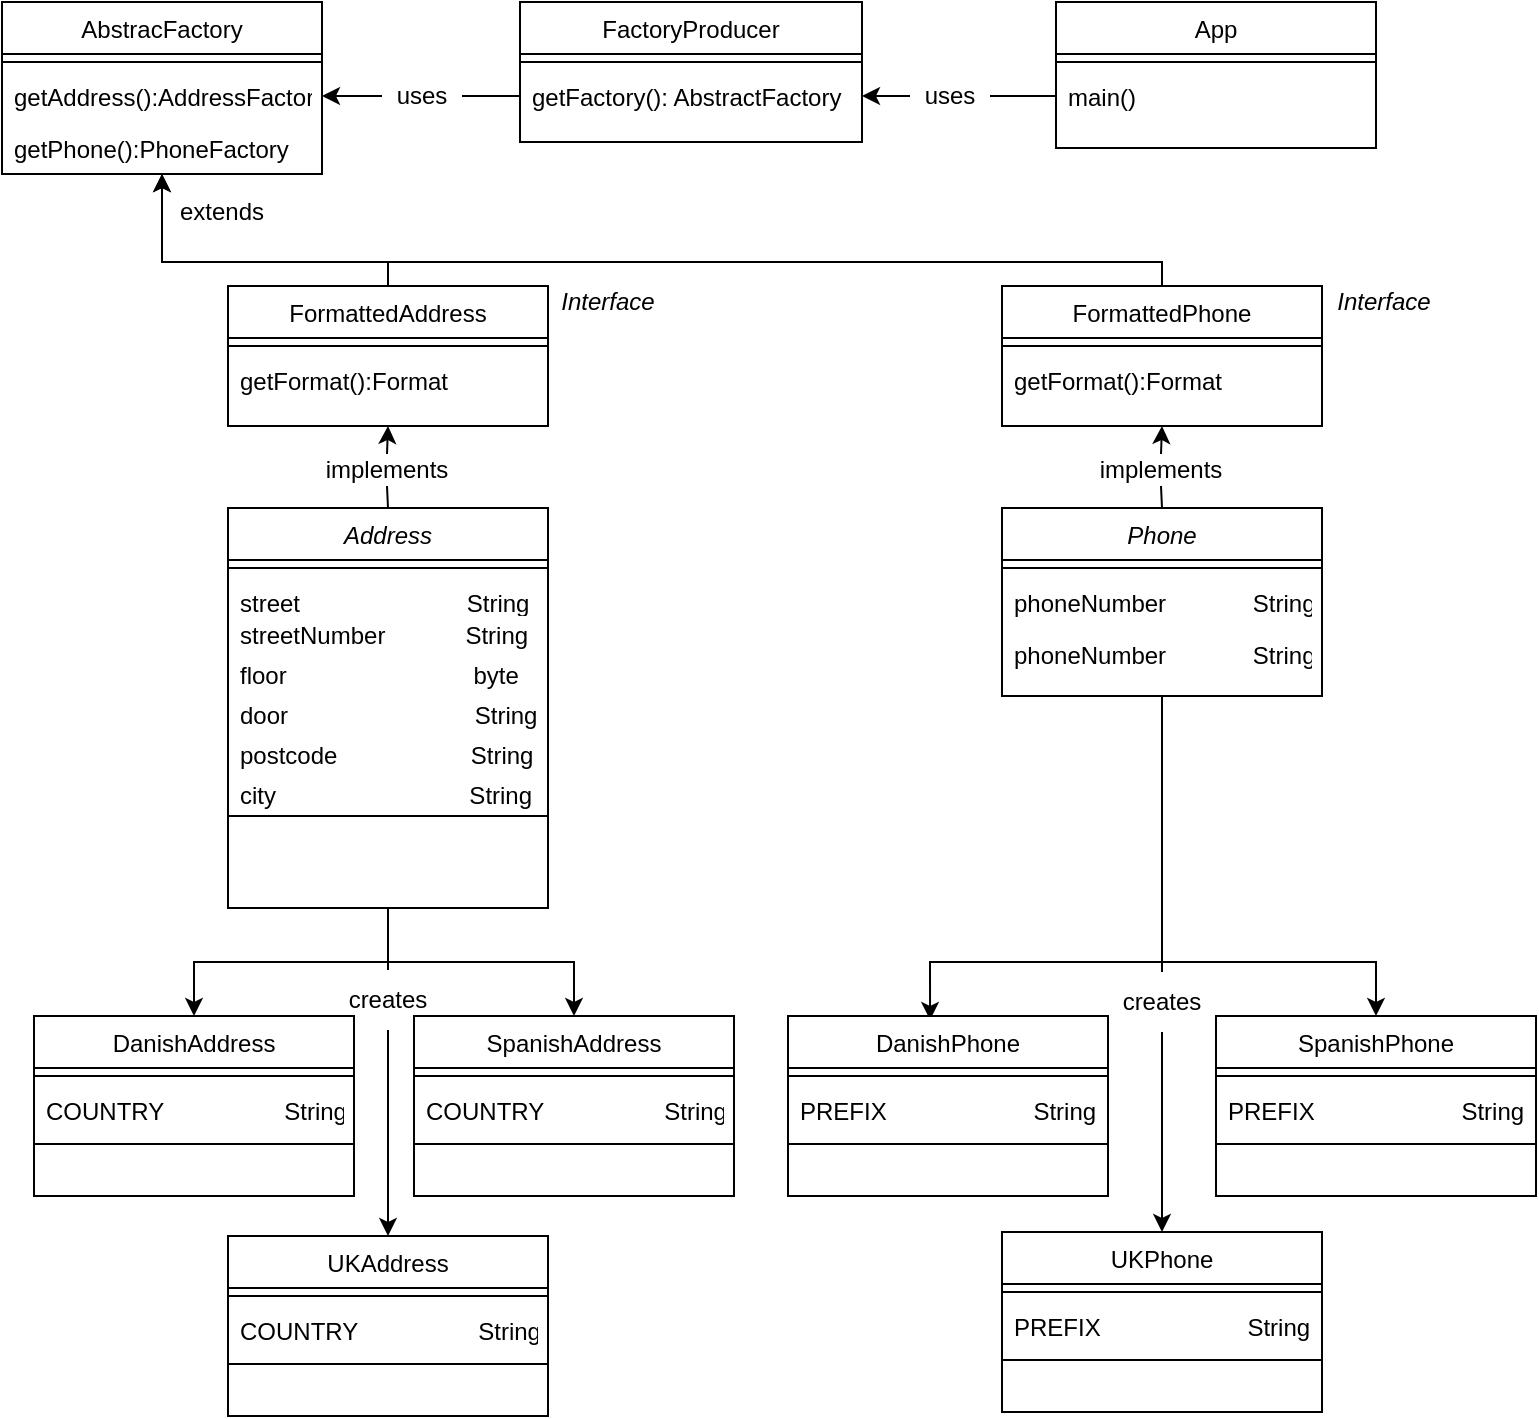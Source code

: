 <mxfile version="20.8.16" type="github">
  <diagram id="C5RBs43oDa-KdzZeNtuy" name="Page-1">
    <mxGraphModel dx="1290" dy="558" grid="1" gridSize="10" guides="1" tooltips="1" connect="1" arrows="1" fold="1" page="1" pageScale="1" pageWidth="827" pageHeight="1169" math="0" shadow="0">
      <root>
        <mxCell id="WIyWlLk6GJQsqaUBKTNV-0" />
        <mxCell id="WIyWlLk6GJQsqaUBKTNV-1" parent="WIyWlLk6GJQsqaUBKTNV-0" />
        <mxCell id="VVdbCTvKFLDNItmU_3aM-0" style="edgeStyle=orthogonalEdgeStyle;rounded=0;orthogonalLoop=1;jettySize=auto;html=1;exitX=0.5;exitY=0;exitDx=0;exitDy=0;entryX=0.5;entryY=1;entryDx=0;entryDy=0;startArrow=none;" edge="1" parent="WIyWlLk6GJQsqaUBKTNV-1" source="N0Rr1833bAhoFShl_62G-178" target="N0Rr1833bAhoFShl_62G-128">
          <mxGeometry relative="1" as="geometry" />
        </mxCell>
        <mxCell id="VVdbCTvKFLDNItmU_3aM-15" style="edgeStyle=orthogonalEdgeStyle;rounded=0;orthogonalLoop=1;jettySize=auto;html=1;exitX=0.5;exitY=1;exitDx=0;exitDy=0;entryX=0.5;entryY=0;entryDx=0;entryDy=0;" edge="1" parent="WIyWlLk6GJQsqaUBKTNV-1" source="zkfFHV4jXpPFQw0GAbJ--0" target="N0Rr1833bAhoFShl_62G-11">
          <mxGeometry relative="1" as="geometry" />
        </mxCell>
        <mxCell id="VVdbCTvKFLDNItmU_3aM-16" style="edgeStyle=orthogonalEdgeStyle;rounded=0;orthogonalLoop=1;jettySize=auto;html=1;exitX=0.5;exitY=1;exitDx=0;exitDy=0;entryX=0.5;entryY=0;entryDx=0;entryDy=0;startArrow=none;" edge="1" parent="WIyWlLk6GJQsqaUBKTNV-1" source="VVdbCTvKFLDNItmU_3aM-19" target="N0Rr1833bAhoFShl_62G-14">
          <mxGeometry relative="1" as="geometry" />
        </mxCell>
        <mxCell id="VVdbCTvKFLDNItmU_3aM-18" style="edgeStyle=orthogonalEdgeStyle;rounded=0;orthogonalLoop=1;jettySize=auto;html=1;exitX=0.5;exitY=1;exitDx=0;exitDy=0;entryX=0.5;entryY=0;entryDx=0;entryDy=0;" edge="1" parent="WIyWlLk6GJQsqaUBKTNV-1" source="zkfFHV4jXpPFQw0GAbJ--0" target="zkfFHV4jXpPFQw0GAbJ--6">
          <mxGeometry relative="1" as="geometry" />
        </mxCell>
        <mxCell id="zkfFHV4jXpPFQw0GAbJ--0" value="Address" style="swimlane;fontStyle=2;align=center;verticalAlign=top;childLayout=stackLayout;horizontal=1;startSize=26;horizontalStack=0;resizeParent=1;resizeLast=0;collapsible=1;marginBottom=0;rounded=0;shadow=0;strokeWidth=1;" parent="WIyWlLk6GJQsqaUBKTNV-1" vertex="1">
          <mxGeometry x="133" y="483" width="160" height="200" as="geometry">
            <mxRectangle x="230" y="140" width="160" height="26" as="alternateBounds" />
          </mxGeometry>
        </mxCell>
        <mxCell id="zkfFHV4jXpPFQw0GAbJ--4" value="" style="line;html=1;strokeWidth=1;align=left;verticalAlign=middle;spacingTop=-1;spacingLeft=3;spacingRight=3;rotatable=0;labelPosition=right;points=[];portConstraint=eastwest;" parent="zkfFHV4jXpPFQw0GAbJ--0" vertex="1">
          <mxGeometry y="26" width="160" height="8" as="geometry" />
        </mxCell>
        <mxCell id="N0Rr1833bAhoFShl_62G-4" value="street                         String" style="text;align=left;verticalAlign=top;spacingLeft=4;spacingRight=4;overflow=hidden;rotatable=0;points=[[0,0.5],[1,0.5]];portConstraint=eastwest;" parent="zkfFHV4jXpPFQw0GAbJ--0" vertex="1">
          <mxGeometry y="34" width="160" height="16" as="geometry" />
        </mxCell>
        <mxCell id="N0Rr1833bAhoFShl_62G-5" value="streetNumber            String" style="text;align=left;verticalAlign=top;spacingLeft=4;spacingRight=4;overflow=hidden;rotatable=0;points=[[0,0.5],[1,0.5]];portConstraint=eastwest;rounded=0;shadow=0;html=0;" parent="zkfFHV4jXpPFQw0GAbJ--0" vertex="1">
          <mxGeometry y="50" width="160" height="20" as="geometry" />
        </mxCell>
        <mxCell id="N0Rr1833bAhoFShl_62G-6" value="floor                            byte" style="text;align=left;verticalAlign=top;spacingLeft=4;spacingRight=4;overflow=hidden;rotatable=0;points=[[0,0.5],[1,0.5]];portConstraint=eastwest;rounded=0;shadow=0;html=0;" parent="zkfFHV4jXpPFQw0GAbJ--0" vertex="1">
          <mxGeometry y="70" width="160" height="20" as="geometry" />
        </mxCell>
        <mxCell id="N0Rr1833bAhoFShl_62G-7" value="door                            String" style="text;align=left;verticalAlign=top;spacingLeft=4;spacingRight=4;overflow=hidden;rotatable=0;points=[[0,0.5],[1,0.5]];portConstraint=eastwest;rounded=0;shadow=0;html=0;" parent="zkfFHV4jXpPFQw0GAbJ--0" vertex="1">
          <mxGeometry y="90" width="160" height="20" as="geometry" />
        </mxCell>
        <mxCell id="N0Rr1833bAhoFShl_62G-8" value="postcode                    String" style="text;align=left;verticalAlign=top;spacingLeft=4;spacingRight=4;overflow=hidden;rotatable=0;points=[[0,0.5],[1,0.5]];portConstraint=eastwest;rounded=0;shadow=0;html=0;" parent="zkfFHV4jXpPFQw0GAbJ--0" vertex="1">
          <mxGeometry y="110" width="160" height="20" as="geometry" />
        </mxCell>
        <mxCell id="N0Rr1833bAhoFShl_62G-3" value="city                             String" style="text;align=left;verticalAlign=top;spacingLeft=4;spacingRight=4;overflow=hidden;rotatable=0;points=[[0,0.5],[1,0.5]];portConstraint=eastwest;rounded=0;shadow=0;html=0;" parent="zkfFHV4jXpPFQw0GAbJ--0" vertex="1">
          <mxGeometry y="130" width="160" height="20" as="geometry" />
        </mxCell>
        <mxCell id="N0Rr1833bAhoFShl_62G-144" value="" style="line;strokeWidth=1;fillColor=none;align=left;verticalAlign=middle;spacingTop=-1;spacingLeft=3;spacingRight=3;rotatable=0;labelPosition=right;points=[];portConstraint=eastwest;strokeColor=inherit;rounded=0;shadow=0;fontFamily=Helvetica;fontSize=12;fontColor=default;startSize=26;" parent="zkfFHV4jXpPFQw0GAbJ--0" vertex="1">
          <mxGeometry y="150" width="160" height="8" as="geometry" />
        </mxCell>
        <mxCell id="zkfFHV4jXpPFQw0GAbJ--6" value="DanishAddress" style="swimlane;fontStyle=0;align=center;verticalAlign=top;childLayout=stackLayout;horizontal=1;startSize=26;horizontalStack=0;resizeParent=1;resizeLast=0;collapsible=1;marginBottom=0;rounded=0;shadow=0;strokeWidth=1;" parent="WIyWlLk6GJQsqaUBKTNV-1" vertex="1">
          <mxGeometry x="36" y="737" width="160" height="90" as="geometry">
            <mxRectangle x="130" y="380" width="160" height="26" as="alternateBounds" />
          </mxGeometry>
        </mxCell>
        <mxCell id="zkfFHV4jXpPFQw0GAbJ--9" value="" style="line;html=1;strokeWidth=1;align=left;verticalAlign=middle;spacingTop=-1;spacingLeft=3;spacingRight=3;rotatable=0;labelPosition=right;points=[];portConstraint=eastwest;" parent="zkfFHV4jXpPFQw0GAbJ--6" vertex="1">
          <mxGeometry y="26" width="160" height="8" as="geometry" />
        </mxCell>
        <mxCell id="N0Rr1833bAhoFShl_62G-9" value="COUNTRY                  String" style="text;align=left;verticalAlign=top;spacingLeft=4;spacingRight=4;overflow=hidden;rotatable=0;points=[[0,0.5],[1,0.5]];portConstraint=eastwest;rounded=0;shadow=0;html=0;" parent="zkfFHV4jXpPFQw0GAbJ--6" vertex="1">
          <mxGeometry y="34" width="160" height="26" as="geometry" />
        </mxCell>
        <mxCell id="N0Rr1833bAhoFShl_62G-145" value="" style="line;strokeWidth=1;fillColor=none;align=left;verticalAlign=middle;spacingTop=-1;spacingLeft=3;spacingRight=3;rotatable=0;labelPosition=right;points=[];portConstraint=eastwest;strokeColor=inherit;rounded=0;shadow=0;fontFamily=Helvetica;fontSize=12;fontColor=default;startSize=26;" parent="zkfFHV4jXpPFQw0GAbJ--6" vertex="1">
          <mxGeometry y="60" width="160" height="8" as="geometry" />
        </mxCell>
        <mxCell id="N0Rr1833bAhoFShl_62G-11" value="SpanishAddress" style="swimlane;fontStyle=0;align=center;verticalAlign=top;childLayout=stackLayout;horizontal=1;startSize=26;horizontalStack=0;resizeParent=1;resizeLast=0;collapsible=1;marginBottom=0;rounded=0;shadow=0;strokeWidth=1;" parent="WIyWlLk6GJQsqaUBKTNV-1" vertex="1">
          <mxGeometry x="226" y="737" width="160" height="90" as="geometry">
            <mxRectangle x="130" y="380" width="160" height="26" as="alternateBounds" />
          </mxGeometry>
        </mxCell>
        <mxCell id="N0Rr1833bAhoFShl_62G-12" value="" style="line;html=1;strokeWidth=1;align=left;verticalAlign=middle;spacingTop=-1;spacingLeft=3;spacingRight=3;rotatable=0;labelPosition=right;points=[];portConstraint=eastwest;" parent="N0Rr1833bAhoFShl_62G-11" vertex="1">
          <mxGeometry y="26" width="160" height="8" as="geometry" />
        </mxCell>
        <mxCell id="N0Rr1833bAhoFShl_62G-13" value="COUNTRY                  String" style="text;align=left;verticalAlign=top;spacingLeft=4;spacingRight=4;overflow=hidden;rotatable=0;points=[[0,0.5],[1,0.5]];portConstraint=eastwest;rounded=0;shadow=0;html=0;" parent="N0Rr1833bAhoFShl_62G-11" vertex="1">
          <mxGeometry y="34" width="160" height="26" as="geometry" />
        </mxCell>
        <mxCell id="N0Rr1833bAhoFShl_62G-147" value="" style="line;strokeWidth=1;fillColor=none;align=left;verticalAlign=middle;spacingTop=-1;spacingLeft=3;spacingRight=3;rotatable=0;labelPosition=right;points=[];portConstraint=eastwest;strokeColor=inherit;rounded=0;shadow=0;fontFamily=Helvetica;fontSize=12;fontColor=default;startSize=26;" parent="N0Rr1833bAhoFShl_62G-11" vertex="1">
          <mxGeometry y="60" width="160" height="8" as="geometry" />
        </mxCell>
        <mxCell id="N0Rr1833bAhoFShl_62G-14" value="UKAddress" style="swimlane;fontStyle=0;align=center;verticalAlign=top;childLayout=stackLayout;horizontal=1;startSize=26;horizontalStack=0;resizeParent=1;resizeLast=0;collapsible=1;marginBottom=0;rounded=0;shadow=0;strokeWidth=1;" parent="WIyWlLk6GJQsqaUBKTNV-1" vertex="1">
          <mxGeometry x="133" y="847" width="160" height="90" as="geometry">
            <mxRectangle x="130" y="380" width="160" height="26" as="alternateBounds" />
          </mxGeometry>
        </mxCell>
        <mxCell id="N0Rr1833bAhoFShl_62G-15" value="" style="line;html=1;strokeWidth=1;align=left;verticalAlign=middle;spacingTop=-1;spacingLeft=3;spacingRight=3;rotatable=0;labelPosition=right;points=[];portConstraint=eastwest;" parent="N0Rr1833bAhoFShl_62G-14" vertex="1">
          <mxGeometry y="26" width="160" height="8" as="geometry" />
        </mxCell>
        <mxCell id="N0Rr1833bAhoFShl_62G-16" value="COUNTRY                  String" style="text;align=left;verticalAlign=top;spacingLeft=4;spacingRight=4;overflow=hidden;rotatable=0;points=[[0,0.5],[1,0.5]];portConstraint=eastwest;rounded=0;shadow=0;html=0;" parent="N0Rr1833bAhoFShl_62G-14" vertex="1">
          <mxGeometry y="34" width="160" height="26" as="geometry" />
        </mxCell>
        <mxCell id="N0Rr1833bAhoFShl_62G-146" value="" style="line;strokeWidth=1;fillColor=none;align=left;verticalAlign=middle;spacingTop=-1;spacingLeft=3;spacingRight=3;rotatable=0;labelPosition=right;points=[];portConstraint=eastwest;strokeColor=inherit;rounded=0;shadow=0;fontFamily=Helvetica;fontSize=12;fontColor=default;startSize=26;" parent="N0Rr1833bAhoFShl_62G-14" vertex="1">
          <mxGeometry y="60" width="160" height="8" as="geometry" />
        </mxCell>
        <mxCell id="VVdbCTvKFLDNItmU_3aM-4" style="edgeStyle=orthogonalEdgeStyle;rounded=0;orthogonalLoop=1;jettySize=auto;html=1;exitX=0.5;exitY=0;exitDx=0;exitDy=0;entryX=0.5;entryY=1;entryDx=0;entryDy=0;startArrow=none;" edge="1" parent="WIyWlLk6GJQsqaUBKTNV-1" source="VVdbCTvKFLDNItmU_3aM-3" target="N0Rr1833bAhoFShl_62G-132">
          <mxGeometry relative="1" as="geometry" />
        </mxCell>
        <mxCell id="VVdbCTvKFLDNItmU_3aM-7" style="edgeStyle=orthogonalEdgeStyle;rounded=0;orthogonalLoop=1;jettySize=auto;html=1;exitX=0.5;exitY=1;exitDx=0;exitDy=0;entryX=0.5;entryY=0;entryDx=0;entryDy=0;" edge="1" parent="WIyWlLk6GJQsqaUBKTNV-1" source="N0Rr1833bAhoFShl_62G-18" target="N0Rr1833bAhoFShl_62G-31">
          <mxGeometry relative="1" as="geometry">
            <Array as="points">
              <mxPoint x="600" y="710" />
              <mxPoint x="707" y="710" />
            </Array>
          </mxGeometry>
        </mxCell>
        <mxCell id="VVdbCTvKFLDNItmU_3aM-11" style="edgeStyle=orthogonalEdgeStyle;rounded=0;orthogonalLoop=1;jettySize=auto;html=1;exitX=0.5;exitY=1;exitDx=0;exitDy=0;entryX=0.5;entryY=0;entryDx=0;entryDy=0;startArrow=none;" edge="1" parent="WIyWlLk6GJQsqaUBKTNV-1" source="VVdbCTvKFLDNItmU_3aM-13" target="N0Rr1833bAhoFShl_62G-34">
          <mxGeometry relative="1" as="geometry" />
        </mxCell>
        <mxCell id="VVdbCTvKFLDNItmU_3aM-12" style="edgeStyle=orthogonalEdgeStyle;rounded=0;orthogonalLoop=1;jettySize=auto;html=1;exitX=0.5;exitY=1;exitDx=0;exitDy=0;entryX=0.444;entryY=0.022;entryDx=0;entryDy=0;entryPerimeter=0;" edge="1" parent="WIyWlLk6GJQsqaUBKTNV-1" source="N0Rr1833bAhoFShl_62G-18" target="N0Rr1833bAhoFShl_62G-26">
          <mxGeometry relative="1" as="geometry">
            <Array as="points">
              <mxPoint x="600" y="710" />
              <mxPoint x="484" y="710" />
            </Array>
          </mxGeometry>
        </mxCell>
        <mxCell id="N0Rr1833bAhoFShl_62G-18" value="Phone" style="swimlane;fontStyle=2;align=center;verticalAlign=top;childLayout=stackLayout;horizontal=1;startSize=26;horizontalStack=0;resizeParent=1;resizeLast=0;collapsible=1;marginBottom=0;rounded=0;shadow=0;strokeWidth=1;" parent="WIyWlLk6GJQsqaUBKTNV-1" vertex="1">
          <mxGeometry x="520" y="483" width="160" height="94" as="geometry">
            <mxRectangle x="230" y="140" width="160" height="26" as="alternateBounds" />
          </mxGeometry>
        </mxCell>
        <mxCell id="N0Rr1833bAhoFShl_62G-19" value="" style="line;html=1;strokeWidth=1;align=left;verticalAlign=middle;spacingTop=-1;spacingLeft=3;spacingRight=3;rotatable=0;labelPosition=right;points=[];portConstraint=eastwest;" parent="N0Rr1833bAhoFShl_62G-18" vertex="1">
          <mxGeometry y="26" width="160" height="8" as="geometry" />
        </mxCell>
        <mxCell id="Nwq9FjlAu7jAuRkh45nX-16" value="phoneNumber             String" style="text;align=left;verticalAlign=top;spacingLeft=4;spacingRight=4;overflow=hidden;rotatable=0;points=[[0,0.5],[1,0.5]];portConstraint=eastwest;" parent="N0Rr1833bAhoFShl_62G-18" vertex="1">
          <mxGeometry y="34" width="160" height="26" as="geometry" />
        </mxCell>
        <mxCell id="N0Rr1833bAhoFShl_62G-20" value="phoneNumber             String" style="text;align=left;verticalAlign=top;spacingLeft=4;spacingRight=4;overflow=hidden;rotatable=0;points=[[0,0.5],[1,0.5]];portConstraint=eastwest;" parent="N0Rr1833bAhoFShl_62G-18" vertex="1">
          <mxGeometry y="60" width="160" height="20" as="geometry" />
        </mxCell>
        <mxCell id="N0Rr1833bAhoFShl_62G-26" value="DanishPhone" style="swimlane;fontStyle=0;align=center;verticalAlign=top;childLayout=stackLayout;horizontal=1;startSize=26;horizontalStack=0;resizeParent=1;resizeLast=0;collapsible=1;marginBottom=0;rounded=0;shadow=0;strokeWidth=1;" parent="WIyWlLk6GJQsqaUBKTNV-1" vertex="1">
          <mxGeometry x="413" y="737" width="160" height="90" as="geometry">
            <mxRectangle x="130" y="380" width="160" height="26" as="alternateBounds" />
          </mxGeometry>
        </mxCell>
        <mxCell id="N0Rr1833bAhoFShl_62G-149" value="" style="line;strokeWidth=1;fillColor=none;align=left;verticalAlign=middle;spacingTop=-1;spacingLeft=3;spacingRight=3;rotatable=0;labelPosition=right;points=[];portConstraint=eastwest;strokeColor=inherit;rounded=0;shadow=0;fontFamily=Helvetica;fontSize=12;fontColor=default;startSize=26;" parent="N0Rr1833bAhoFShl_62G-26" vertex="1">
          <mxGeometry y="26" width="160" height="8" as="geometry" />
        </mxCell>
        <mxCell id="N0Rr1833bAhoFShl_62G-28" value="PREFIX                       String    " style="text;align=left;verticalAlign=top;spacingLeft=4;spacingRight=4;overflow=hidden;rotatable=0;points=[[0,0.5],[1,0.5]];portConstraint=eastwest;rounded=0;shadow=0;html=0;" parent="N0Rr1833bAhoFShl_62G-26" vertex="1">
          <mxGeometry y="34" width="160" height="26" as="geometry" />
        </mxCell>
        <mxCell id="N0Rr1833bAhoFShl_62G-27" value="" style="line;html=1;strokeWidth=1;align=left;verticalAlign=middle;spacingTop=-1;spacingLeft=3;spacingRight=3;rotatable=0;labelPosition=right;points=[];portConstraint=eastwest;" parent="N0Rr1833bAhoFShl_62G-26" vertex="1">
          <mxGeometry y="60" width="160" height="8" as="geometry" />
        </mxCell>
        <mxCell id="N0Rr1833bAhoFShl_62G-31" value="SpanishPhone" style="swimlane;fontStyle=0;align=center;verticalAlign=top;childLayout=stackLayout;horizontal=1;startSize=26;horizontalStack=0;resizeParent=1;resizeLast=0;collapsible=1;marginBottom=0;rounded=0;shadow=0;strokeWidth=1;" parent="WIyWlLk6GJQsqaUBKTNV-1" vertex="1">
          <mxGeometry x="627" y="737" width="160" height="90" as="geometry">
            <mxRectangle x="130" y="380" width="160" height="26" as="alternateBounds" />
          </mxGeometry>
        </mxCell>
        <mxCell id="N0Rr1833bAhoFShl_62G-32" value="" style="line;html=1;strokeWidth=1;align=left;verticalAlign=middle;spacingTop=-1;spacingLeft=3;spacingRight=3;rotatable=0;labelPosition=right;points=[];portConstraint=eastwest;" parent="N0Rr1833bAhoFShl_62G-31" vertex="1">
          <mxGeometry y="26" width="160" height="8" as="geometry" />
        </mxCell>
        <mxCell id="N0Rr1833bAhoFShl_62G-40" value="PREFIX                       String    " style="text;align=left;verticalAlign=top;spacingLeft=4;spacingRight=4;overflow=hidden;rotatable=0;points=[[0,0.5],[1,0.5]];portConstraint=eastwest;rounded=0;shadow=0;html=0;" parent="N0Rr1833bAhoFShl_62G-31" vertex="1">
          <mxGeometry y="34" width="160" height="26" as="geometry" />
        </mxCell>
        <mxCell id="N0Rr1833bAhoFShl_62G-151" value="" style="line;strokeWidth=1;fillColor=none;align=left;verticalAlign=middle;spacingTop=-1;spacingLeft=3;spacingRight=3;rotatable=0;labelPosition=right;points=[];portConstraint=eastwest;strokeColor=inherit;rounded=0;shadow=0;fontFamily=Helvetica;fontSize=12;fontColor=default;startSize=26;" parent="N0Rr1833bAhoFShl_62G-31" vertex="1">
          <mxGeometry y="60" width="160" height="8" as="geometry" />
        </mxCell>
        <mxCell id="N0Rr1833bAhoFShl_62G-34" value="UKPhone" style="swimlane;fontStyle=0;align=center;verticalAlign=top;childLayout=stackLayout;horizontal=1;startSize=26;horizontalStack=0;resizeParent=1;resizeLast=0;collapsible=1;marginBottom=0;rounded=0;shadow=0;strokeWidth=1;" parent="WIyWlLk6GJQsqaUBKTNV-1" vertex="1">
          <mxGeometry x="520" y="845" width="160" height="90" as="geometry">
            <mxRectangle x="130" y="380" width="160" height="26" as="alternateBounds" />
          </mxGeometry>
        </mxCell>
        <mxCell id="N0Rr1833bAhoFShl_62G-35" value="" style="line;html=1;strokeWidth=1;align=left;verticalAlign=middle;spacingTop=-1;spacingLeft=3;spacingRight=3;rotatable=0;labelPosition=right;points=[];portConstraint=eastwest;" parent="N0Rr1833bAhoFShl_62G-34" vertex="1">
          <mxGeometry y="26" width="160" height="8" as="geometry" />
        </mxCell>
        <mxCell id="N0Rr1833bAhoFShl_62G-39" value="PREFIX                       String    " style="text;align=left;verticalAlign=top;spacingLeft=4;spacingRight=4;overflow=hidden;rotatable=0;points=[[0,0.5],[1,0.5]];portConstraint=eastwest;rounded=0;shadow=0;html=0;" parent="N0Rr1833bAhoFShl_62G-34" vertex="1">
          <mxGeometry y="34" width="160" height="26" as="geometry" />
        </mxCell>
        <mxCell id="N0Rr1833bAhoFShl_62G-150" value="" style="line;strokeWidth=1;fillColor=none;align=left;verticalAlign=middle;spacingTop=-1;spacingLeft=3;spacingRight=3;rotatable=0;labelPosition=right;points=[];portConstraint=eastwest;strokeColor=inherit;rounded=0;shadow=0;fontFamily=Helvetica;fontSize=12;fontColor=default;startSize=26;" parent="N0Rr1833bAhoFShl_62G-34" vertex="1">
          <mxGeometry y="60" width="160" height="8" as="geometry" />
        </mxCell>
        <mxCell id="N0Rr1833bAhoFShl_62G-115" value="App" style="swimlane;fontStyle=0;align=center;verticalAlign=top;childLayout=stackLayout;horizontal=1;startSize=26;horizontalStack=0;resizeParent=1;resizeLast=0;collapsible=1;marginBottom=0;rounded=0;shadow=0;strokeWidth=1;" parent="WIyWlLk6GJQsqaUBKTNV-1" vertex="1">
          <mxGeometry x="547" y="230" width="160" height="73" as="geometry">
            <mxRectangle x="130" y="380" width="160" height="26" as="alternateBounds" />
          </mxGeometry>
        </mxCell>
        <mxCell id="N0Rr1833bAhoFShl_62G-116" value="" style="line;html=1;strokeWidth=1;align=left;verticalAlign=middle;spacingTop=-1;spacingLeft=3;spacingRight=3;rotatable=0;labelPosition=right;points=[];portConstraint=eastwest;" parent="N0Rr1833bAhoFShl_62G-115" vertex="1">
          <mxGeometry y="26" width="160" height="8" as="geometry" />
        </mxCell>
        <mxCell id="N0Rr1833bAhoFShl_62G-117" value="main()" style="text;align=left;verticalAlign=top;spacingLeft=4;spacingRight=4;overflow=hidden;rotatable=0;points=[[0,0.5],[1,0.5]];portConstraint=eastwest;rounded=0;shadow=0;html=0;" parent="N0Rr1833bAhoFShl_62G-115" vertex="1">
          <mxGeometry y="34" width="160" height="26" as="geometry" />
        </mxCell>
        <mxCell id="N0Rr1833bAhoFShl_62G-155" style="edgeStyle=orthogonalEdgeStyle;rounded=0;orthogonalLoop=1;jettySize=auto;html=1;exitX=0.5;exitY=0;exitDx=0;exitDy=0;entryX=0.5;entryY=1;entryDx=0;entryDy=0;fontFamily=Helvetica;fontSize=12;fontColor=default;startSize=26;" parent="WIyWlLk6GJQsqaUBKTNV-1" source="N0Rr1833bAhoFShl_62G-128" target="N0Rr1833bAhoFShl_62G-136" edge="1">
          <mxGeometry relative="1" as="geometry">
            <Array as="points">
              <mxPoint x="213" y="360" />
              <mxPoint x="100" y="360" />
            </Array>
            <mxPoint x="130" y="338" as="targetPoint" />
          </mxGeometry>
        </mxCell>
        <mxCell id="N0Rr1833bAhoFShl_62G-128" value="FormattedAddress" style="swimlane;fontStyle=0;align=center;verticalAlign=top;childLayout=stackLayout;horizontal=1;startSize=26;horizontalStack=0;resizeParent=1;resizeLast=0;collapsible=1;marginBottom=0;rounded=0;shadow=0;strokeWidth=1;" parent="WIyWlLk6GJQsqaUBKTNV-1" vertex="1">
          <mxGeometry x="133" y="372" width="160" height="70" as="geometry">
            <mxRectangle x="130" y="380" width="160" height="26" as="alternateBounds" />
          </mxGeometry>
        </mxCell>
        <mxCell id="N0Rr1833bAhoFShl_62G-129" value="" style="line;html=1;strokeWidth=1;align=left;verticalAlign=middle;spacingTop=-1;spacingLeft=3;spacingRight=3;rotatable=0;labelPosition=right;points=[];portConstraint=eastwest;" parent="N0Rr1833bAhoFShl_62G-128" vertex="1">
          <mxGeometry y="26" width="160" height="8" as="geometry" />
        </mxCell>
        <mxCell id="N0Rr1833bAhoFShl_62G-130" value="getFormat():Format" style="text;align=left;verticalAlign=top;spacingLeft=4;spacingRight=4;overflow=hidden;rotatable=0;points=[[0,0.5],[1,0.5]];portConstraint=eastwest;rounded=0;shadow=0;html=0;" parent="N0Rr1833bAhoFShl_62G-128" vertex="1">
          <mxGeometry y="34" width="160" height="26" as="geometry" />
        </mxCell>
        <mxCell id="N0Rr1833bAhoFShl_62G-156" style="edgeStyle=orthogonalEdgeStyle;rounded=0;orthogonalLoop=1;jettySize=auto;html=1;exitX=0.5;exitY=0;exitDx=0;exitDy=0;fontFamily=Helvetica;fontSize=12;fontColor=default;startSize=26;entryX=0.5;entryY=1;entryDx=0;entryDy=0;" parent="WIyWlLk6GJQsqaUBKTNV-1" source="N0Rr1833bAhoFShl_62G-132" target="N0Rr1833bAhoFShl_62G-136" edge="1">
          <mxGeometry relative="1" as="geometry">
            <Array as="points">
              <mxPoint x="600" y="360" />
              <mxPoint x="100" y="360" />
            </Array>
            <mxPoint x="90" y="270" as="targetPoint" />
          </mxGeometry>
        </mxCell>
        <mxCell id="N0Rr1833bAhoFShl_62G-132" value="FormattedPhone" style="swimlane;fontStyle=0;align=center;verticalAlign=top;childLayout=stackLayout;horizontal=1;startSize=26;horizontalStack=0;resizeParent=1;resizeLast=0;collapsible=1;marginBottom=0;rounded=0;shadow=0;strokeWidth=1;" parent="WIyWlLk6GJQsqaUBKTNV-1" vertex="1">
          <mxGeometry x="520" y="372" width="160" height="70" as="geometry">
            <mxRectangle x="130" y="380" width="160" height="26" as="alternateBounds" />
          </mxGeometry>
        </mxCell>
        <mxCell id="N0Rr1833bAhoFShl_62G-133" value="" style="line;html=1;strokeWidth=1;align=left;verticalAlign=middle;spacingTop=-1;spacingLeft=3;spacingRight=3;rotatable=0;labelPosition=right;points=[];portConstraint=eastwest;" parent="N0Rr1833bAhoFShl_62G-132" vertex="1">
          <mxGeometry y="26" width="160" height="8" as="geometry" />
        </mxCell>
        <mxCell id="N0Rr1833bAhoFShl_62G-134" value="getFormat():Format" style="text;align=left;verticalAlign=top;spacingLeft=4;spacingRight=4;overflow=hidden;rotatable=0;points=[[0,0.5],[1,0.5]];portConstraint=eastwest;rounded=0;shadow=0;html=0;" parent="N0Rr1833bAhoFShl_62G-132" vertex="1">
          <mxGeometry y="34" width="160" height="26" as="geometry" />
        </mxCell>
        <mxCell id="N0Rr1833bAhoFShl_62G-135" style="edgeStyle=none;shape=link;rounded=0;orthogonalLoop=1;jettySize=auto;html=1;exitX=0.75;exitY=0;exitDx=0;exitDy=0;fontFamily=Helvetica;fontSize=12;fontColor=default;startSize=26;" parent="WIyWlLk6GJQsqaUBKTNV-1" source="N0Rr1833bAhoFShl_62G-128" target="N0Rr1833bAhoFShl_62G-128" edge="1">
          <mxGeometry relative="1" as="geometry" />
        </mxCell>
        <mxCell id="N0Rr1833bAhoFShl_62G-136" value="AbstracFactory " style="swimlane;fontStyle=0;align=center;verticalAlign=top;childLayout=stackLayout;horizontal=1;startSize=26;horizontalStack=0;resizeParent=1;resizeLast=0;collapsible=1;marginBottom=0;rounded=0;shadow=0;strokeWidth=1;" parent="WIyWlLk6GJQsqaUBKTNV-1" vertex="1">
          <mxGeometry x="20" y="230" width="160" height="86" as="geometry">
            <mxRectangle x="130" y="380" width="160" height="26" as="alternateBounds" />
          </mxGeometry>
        </mxCell>
        <mxCell id="N0Rr1833bAhoFShl_62G-137" value="" style="line;html=1;strokeWidth=1;align=left;verticalAlign=middle;spacingTop=-1;spacingLeft=3;spacingRight=3;rotatable=0;labelPosition=right;points=[];portConstraint=eastwest;" parent="N0Rr1833bAhoFShl_62G-136" vertex="1">
          <mxGeometry y="26" width="160" height="8" as="geometry" />
        </mxCell>
        <mxCell id="N0Rr1833bAhoFShl_62G-165" value="getAddress():AddressFactory" style="text;align=left;verticalAlign=top;spacingLeft=4;spacingRight=4;overflow=hidden;rotatable=0;points=[[0,0.5],[1,0.5]];portConstraint=eastwest;rounded=0;shadow=0;html=0;" parent="N0Rr1833bAhoFShl_62G-136" vertex="1">
          <mxGeometry y="34" width="160" height="26" as="geometry" />
        </mxCell>
        <mxCell id="N0Rr1833bAhoFShl_62G-168" value="getPhone():PhoneFactory" style="text;align=left;verticalAlign=top;spacingLeft=4;spacingRight=4;overflow=hidden;rotatable=0;points=[[0,0.5],[1,0.5]];portConstraint=eastwest;rounded=0;shadow=0;html=0;" parent="N0Rr1833bAhoFShl_62G-136" vertex="1">
          <mxGeometry y="60" width="160" height="20" as="geometry" />
        </mxCell>
        <mxCell id="N0Rr1833bAhoFShl_62G-140" value="FactoryProducer" style="swimlane;fontStyle=0;align=center;verticalAlign=top;childLayout=stackLayout;horizontal=1;startSize=26;horizontalStack=0;resizeParent=1;resizeLast=0;collapsible=1;marginBottom=0;rounded=0;shadow=0;strokeWidth=1;" parent="WIyWlLk6GJQsqaUBKTNV-1" vertex="1">
          <mxGeometry x="279" y="230" width="171" height="70" as="geometry">
            <mxRectangle x="130" y="380" width="160" height="26" as="alternateBounds" />
          </mxGeometry>
        </mxCell>
        <mxCell id="N0Rr1833bAhoFShl_62G-141" value="" style="line;html=1;strokeWidth=1;align=left;verticalAlign=middle;spacingTop=-1;spacingLeft=3;spacingRight=3;rotatable=0;labelPosition=right;points=[];portConstraint=eastwest;" parent="N0Rr1833bAhoFShl_62G-140" vertex="1">
          <mxGeometry y="26" width="171" height="8" as="geometry" />
        </mxCell>
        <mxCell id="N0Rr1833bAhoFShl_62G-142" value="getFactory(): AbstractFactory" style="text;align=left;verticalAlign=top;spacingLeft=4;spacingRight=4;overflow=hidden;rotatable=0;points=[[0,0.5],[1,0.5]];portConstraint=eastwest;rounded=0;shadow=0;html=0;" parent="N0Rr1833bAhoFShl_62G-140" vertex="1">
          <mxGeometry y="34" width="171" height="26" as="geometry" />
        </mxCell>
        <mxCell id="N0Rr1833bAhoFShl_62G-157" style="edgeStyle=orthogonalEdgeStyle;rounded=0;orthogonalLoop=1;jettySize=auto;html=1;exitX=0;exitY=0.5;exitDx=0;exitDy=0;entryX=1;entryY=0.5;entryDx=0;entryDy=0;fontFamily=Helvetica;fontSize=12;fontColor=default;startSize=26;startArrow=none;" parent="WIyWlLk6GJQsqaUBKTNV-1" source="N0Rr1833bAhoFShl_62G-169" edge="1">
          <mxGeometry relative="1" as="geometry">
            <mxPoint x="180" y="277" as="targetPoint" />
          </mxGeometry>
        </mxCell>
        <mxCell id="N0Rr1833bAhoFShl_62G-159" style="edgeStyle=orthogonalEdgeStyle;rounded=0;orthogonalLoop=1;jettySize=auto;html=1;exitX=0;exitY=0.5;exitDx=0;exitDy=0;entryX=1;entryY=0.5;entryDx=0;entryDy=0;fontFamily=Helvetica;fontSize=12;fontColor=default;startSize=26;startArrow=none;" parent="WIyWlLk6GJQsqaUBKTNV-1" source="N0Rr1833bAhoFShl_62G-171" target="N0Rr1833bAhoFShl_62G-142" edge="1">
          <mxGeometry relative="1" as="geometry" />
        </mxCell>
        <mxCell id="N0Rr1833bAhoFShl_62G-170" value="" style="edgeStyle=orthogonalEdgeStyle;rounded=0;orthogonalLoop=1;jettySize=auto;html=1;exitX=0;exitY=0.5;exitDx=0;exitDy=0;entryX=1;entryY=0.5;entryDx=0;entryDy=0;fontFamily=Helvetica;fontSize=12;fontColor=default;startSize=26;endArrow=none;" parent="WIyWlLk6GJQsqaUBKTNV-1" source="N0Rr1833bAhoFShl_62G-142" target="N0Rr1833bAhoFShl_62G-169" edge="1">
          <mxGeometry relative="1" as="geometry">
            <mxPoint x="260" y="277" as="sourcePoint" />
            <mxPoint x="180" y="277" as="targetPoint" />
          </mxGeometry>
        </mxCell>
        <mxCell id="N0Rr1833bAhoFShl_62G-169" value="uses" style="text;html=1;strokeColor=none;fillColor=none;align=center;verticalAlign=middle;whiteSpace=wrap;rounded=0;fontSize=12;fontFamily=Helvetica;fontColor=default;" parent="WIyWlLk6GJQsqaUBKTNV-1" vertex="1">
          <mxGeometry x="210" y="262" width="40" height="30" as="geometry" />
        </mxCell>
        <mxCell id="N0Rr1833bAhoFShl_62G-172" value="" style="edgeStyle=orthogonalEdgeStyle;rounded=0;orthogonalLoop=1;jettySize=auto;html=1;exitX=0;exitY=0.5;exitDx=0;exitDy=0;entryX=1;entryY=0.5;entryDx=0;entryDy=0;fontFamily=Helvetica;fontSize=12;fontColor=default;startSize=26;endArrow=none;" parent="WIyWlLk6GJQsqaUBKTNV-1" source="N0Rr1833bAhoFShl_62G-117" target="N0Rr1833bAhoFShl_62G-171" edge="1">
          <mxGeometry relative="1" as="geometry">
            <mxPoint x="547" y="277" as="sourcePoint" />
            <mxPoint x="439" y="277" as="targetPoint" />
          </mxGeometry>
        </mxCell>
        <mxCell id="N0Rr1833bAhoFShl_62G-171" value="uses" style="text;html=1;strokeColor=none;fillColor=none;align=center;verticalAlign=middle;whiteSpace=wrap;rounded=0;fontSize=12;fontFamily=Helvetica;fontColor=default;" parent="WIyWlLk6GJQsqaUBKTNV-1" vertex="1">
          <mxGeometry x="474" y="262" width="40" height="30" as="geometry" />
        </mxCell>
        <mxCell id="N0Rr1833bAhoFShl_62G-183" value="extends" style="text;html=1;strokeColor=none;fillColor=none;align=center;verticalAlign=middle;whiteSpace=wrap;rounded=0;fontSize=12;fontFamily=Helvetica;fontColor=default;" parent="WIyWlLk6GJQsqaUBKTNV-1" vertex="1">
          <mxGeometry x="110" y="326" width="40" height="18" as="geometry" />
        </mxCell>
        <mxCell id="Nwq9FjlAu7jAuRkh45nX-2" value="&lt;i&gt;Interface&lt;/i&gt;" style="text;html=1;strokeColor=none;fillColor=none;align=center;verticalAlign=middle;whiteSpace=wrap;rounded=0;fontSize=12;fontFamily=Helvetica;fontColor=default;" parent="WIyWlLk6GJQsqaUBKTNV-1" vertex="1">
          <mxGeometry x="293" y="372" width="60" height="16" as="geometry" />
        </mxCell>
        <mxCell id="Nwq9FjlAu7jAuRkh45nX-3" value="&lt;i&gt;Interface&lt;/i&gt;" style="text;html=1;strokeColor=none;fillColor=none;align=center;verticalAlign=middle;whiteSpace=wrap;rounded=0;fontSize=12;fontFamily=Helvetica;fontColor=default;" parent="WIyWlLk6GJQsqaUBKTNV-1" vertex="1">
          <mxGeometry x="681" y="372" width="60" height="16" as="geometry" />
        </mxCell>
        <mxCell id="VVdbCTvKFLDNItmU_3aM-2" value="" style="edgeStyle=orthogonalEdgeStyle;rounded=0;orthogonalLoop=1;jettySize=auto;html=1;exitX=0.5;exitY=0;exitDx=0;exitDy=0;entryX=0.5;entryY=1;entryDx=0;entryDy=0;endArrow=none;" edge="1" parent="WIyWlLk6GJQsqaUBKTNV-1" source="zkfFHV4jXpPFQw0GAbJ--0" target="N0Rr1833bAhoFShl_62G-178">
          <mxGeometry relative="1" as="geometry">
            <mxPoint x="213" y="483" as="sourcePoint" />
            <mxPoint x="213" y="442" as="targetPoint" />
          </mxGeometry>
        </mxCell>
        <mxCell id="N0Rr1833bAhoFShl_62G-178" value="implements" style="text;html=1;strokeColor=none;fillColor=none;align=center;verticalAlign=middle;whiteSpace=wrap;rounded=0;fontSize=12;fontFamily=Helvetica;fontColor=default;" parent="WIyWlLk6GJQsqaUBKTNV-1" vertex="1">
          <mxGeometry x="174" y="456" width="77" height="16" as="geometry" />
        </mxCell>
        <mxCell id="VVdbCTvKFLDNItmU_3aM-6" value="" style="edgeStyle=orthogonalEdgeStyle;rounded=0;orthogonalLoop=1;jettySize=auto;html=1;exitX=0.5;exitY=0;exitDx=0;exitDy=0;entryX=0.5;entryY=1;entryDx=0;entryDy=0;endArrow=none;" edge="1" parent="WIyWlLk6GJQsqaUBKTNV-1" source="N0Rr1833bAhoFShl_62G-18" target="VVdbCTvKFLDNItmU_3aM-3">
          <mxGeometry relative="1" as="geometry">
            <mxPoint x="600" y="483" as="sourcePoint" />
            <mxPoint x="600" y="442" as="targetPoint" />
          </mxGeometry>
        </mxCell>
        <mxCell id="VVdbCTvKFLDNItmU_3aM-3" value="implements" style="text;html=1;strokeColor=none;fillColor=none;align=center;verticalAlign=middle;whiteSpace=wrap;rounded=0;fontSize=12;fontFamily=Helvetica;fontColor=default;" vertex="1" parent="WIyWlLk6GJQsqaUBKTNV-1">
          <mxGeometry x="561" y="456" width="77" height="16" as="geometry" />
        </mxCell>
        <mxCell id="VVdbCTvKFLDNItmU_3aM-14" value="" style="edgeStyle=orthogonalEdgeStyle;rounded=0;orthogonalLoop=1;jettySize=auto;html=1;exitX=0.5;exitY=1;exitDx=0;exitDy=0;entryX=0.5;entryY=0;entryDx=0;entryDy=0;endArrow=none;" edge="1" parent="WIyWlLk6GJQsqaUBKTNV-1" source="N0Rr1833bAhoFShl_62G-18" target="VVdbCTvKFLDNItmU_3aM-13">
          <mxGeometry relative="1" as="geometry">
            <mxPoint x="600" y="577" as="sourcePoint" />
            <mxPoint x="600" y="845" as="targetPoint" />
          </mxGeometry>
        </mxCell>
        <mxCell id="VVdbCTvKFLDNItmU_3aM-13" value="creates" style="text;html=1;strokeColor=none;fillColor=none;align=center;verticalAlign=middle;whiteSpace=wrap;rounded=0;fontSize=12;fontFamily=Helvetica;fontColor=default;" vertex="1" parent="WIyWlLk6GJQsqaUBKTNV-1">
          <mxGeometry x="565" y="715" width="70" height="30" as="geometry" />
        </mxCell>
        <mxCell id="VVdbCTvKFLDNItmU_3aM-20" value="" style="edgeStyle=orthogonalEdgeStyle;rounded=0;orthogonalLoop=1;jettySize=auto;html=1;exitX=0.5;exitY=1;exitDx=0;exitDy=0;entryX=0.5;entryY=0;entryDx=0;entryDy=0;endArrow=none;" edge="1" parent="WIyWlLk6GJQsqaUBKTNV-1" source="zkfFHV4jXpPFQw0GAbJ--0" target="VVdbCTvKFLDNItmU_3aM-19">
          <mxGeometry relative="1" as="geometry">
            <mxPoint x="213" y="683" as="sourcePoint" />
            <mxPoint x="213" y="847" as="targetPoint" />
          </mxGeometry>
        </mxCell>
        <mxCell id="VVdbCTvKFLDNItmU_3aM-19" value="creates" style="text;html=1;strokeColor=none;fillColor=none;align=center;verticalAlign=middle;whiteSpace=wrap;rounded=0;fontSize=12;fontFamily=Helvetica;fontColor=default;" vertex="1" parent="WIyWlLk6GJQsqaUBKTNV-1">
          <mxGeometry x="178" y="714" width="70" height="30" as="geometry" />
        </mxCell>
      </root>
    </mxGraphModel>
  </diagram>
</mxfile>
